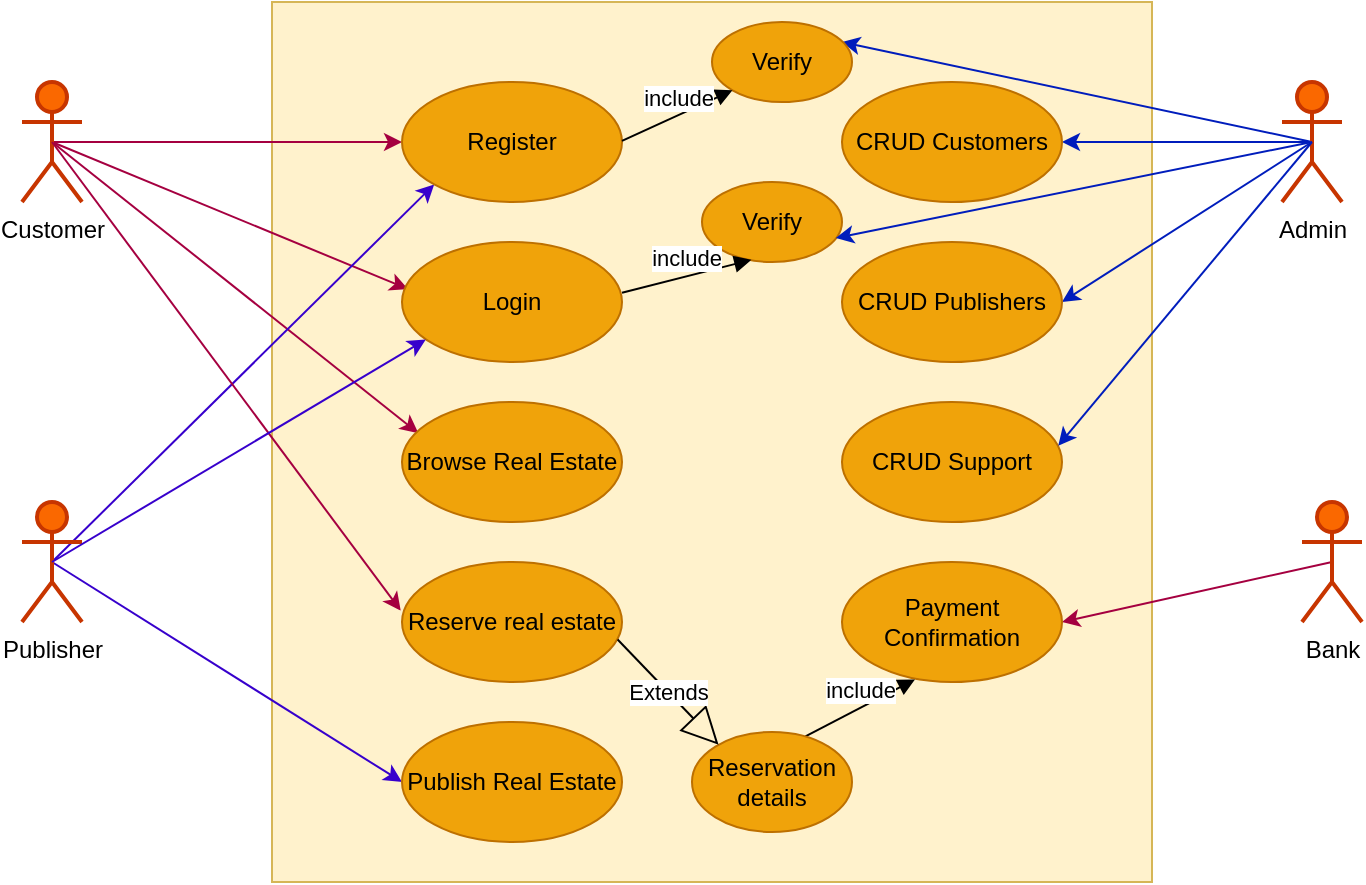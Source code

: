 <mxfile version="22.1.5" type="device">
  <diagram name="Page-1" id="CuMHIPi1MjXeHcNmC0Ew">
    <mxGraphModel dx="41" dy="23" grid="1" gridSize="10" guides="1" tooltips="1" connect="1" arrows="1" fold="1" page="1" pageScale="1" pageWidth="850" pageHeight="1100" math="0" shadow="0">
      <root>
        <mxCell id="0" />
        <mxCell id="1" parent="0" />
        <mxCell id="0qo-h8hwZp4ynwKGATzf-1" value="" style="whiteSpace=wrap;html=1;aspect=fixed;movable=0;resizable=0;rotatable=0;deletable=0;editable=0;locked=1;connectable=0;fillColor=#fff2cc;strokeColor=#d6b656;" vertex="1" parent="1">
          <mxGeometry x="205" y="60" width="440" height="440" as="geometry" />
        </mxCell>
        <mxCell id="0qo-h8hwZp4ynwKGATzf-18" style="edgeStyle=orthogonalEdgeStyle;rounded=0;orthogonalLoop=1;jettySize=auto;html=1;exitX=0.5;exitY=0.5;exitDx=0;exitDy=0;exitPerimeter=0;entryX=0;entryY=0.5;entryDx=0;entryDy=0;fillColor=#d80073;strokeColor=#A50040;" edge="1" parent="1" source="0qo-h8hwZp4ynwKGATzf-2" target="0qo-h8hwZp4ynwKGATzf-12">
          <mxGeometry relative="1" as="geometry" />
        </mxCell>
        <mxCell id="0qo-h8hwZp4ynwKGATzf-21" style="rounded=0;orthogonalLoop=1;jettySize=auto;html=1;exitX=0.5;exitY=0.5;exitDx=0;exitDy=0;exitPerimeter=0;entryX=0.027;entryY=0.392;entryDx=0;entryDy=0;entryPerimeter=0;fillColor=#d80073;strokeColor=#A50040;" edge="1" parent="1" source="0qo-h8hwZp4ynwKGATzf-2" target="0qo-h8hwZp4ynwKGATzf-11">
          <mxGeometry relative="1" as="geometry">
            <mxPoint x="160" y="190" as="targetPoint" />
          </mxGeometry>
        </mxCell>
        <mxCell id="0qo-h8hwZp4ynwKGATzf-22" style="rounded=0;orthogonalLoop=1;jettySize=auto;html=1;exitX=0.5;exitY=0.5;exitDx=0;exitDy=0;exitPerimeter=0;entryX=0.074;entryY=0.259;entryDx=0;entryDy=0;entryPerimeter=0;fillColor=#d80073;strokeColor=#A50040;" edge="1" parent="1" source="0qo-h8hwZp4ynwKGATzf-2" target="0qo-h8hwZp4ynwKGATzf-9">
          <mxGeometry relative="1" as="geometry">
            <mxPoint x="150" y="190" as="targetPoint" />
          </mxGeometry>
        </mxCell>
        <mxCell id="0qo-h8hwZp4ynwKGATzf-2" value="Customer" style="shape=umlActor;verticalLabelPosition=bottom;verticalAlign=top;html=1;outlineConnect=0;fillColor=#fa6800;strokeColor=#C73500;strokeWidth=2;fontColor=#000000;" vertex="1" parent="1">
          <mxGeometry x="80" y="100" width="30" height="60" as="geometry" />
        </mxCell>
        <mxCell id="0qo-h8hwZp4ynwKGATzf-26" style="edgeStyle=none;shape=connector;rounded=0;orthogonalLoop=1;jettySize=auto;html=1;exitX=0.5;exitY=0.5;exitDx=0;exitDy=0;exitPerimeter=0;entryX=0;entryY=1;entryDx=0;entryDy=0;labelBackgroundColor=default;strokeColor=#3700CC;align=center;verticalAlign=middle;fontFamily=Helvetica;fontSize=11;fontColor=default;endArrow=classic;fillColor=#6a00ff;" edge="1" parent="1" source="0qo-h8hwZp4ynwKGATzf-4" target="0qo-h8hwZp4ynwKGATzf-12">
          <mxGeometry relative="1" as="geometry" />
        </mxCell>
        <mxCell id="0qo-h8hwZp4ynwKGATzf-28" style="edgeStyle=none;shape=connector;rounded=0;orthogonalLoop=1;jettySize=auto;html=1;exitX=0.5;exitY=0.5;exitDx=0;exitDy=0;exitPerimeter=0;entryX=0;entryY=0.5;entryDx=0;entryDy=0;labelBackgroundColor=default;strokeColor=#3700CC;align=center;verticalAlign=middle;fontFamily=Helvetica;fontSize=11;fontColor=default;endArrow=classic;fillColor=#6a00ff;" edge="1" parent="1" source="0qo-h8hwZp4ynwKGATzf-4" target="0qo-h8hwZp4ynwKGATzf-13">
          <mxGeometry relative="1" as="geometry" />
        </mxCell>
        <mxCell id="0qo-h8hwZp4ynwKGATzf-4" value="Publisher" style="shape=umlActor;verticalLabelPosition=bottom;verticalAlign=top;html=1;outlineConnect=0;fillColor=#fa6800;fontColor=#000000;strokeColor=#C73500;strokeWidth=2;" vertex="1" parent="1">
          <mxGeometry x="80" y="310" width="30" height="60" as="geometry" />
        </mxCell>
        <mxCell id="0qo-h8hwZp4ynwKGATzf-34" style="edgeStyle=none;shape=connector;rounded=0;orthogonalLoop=1;jettySize=auto;html=1;exitX=0.5;exitY=0.5;exitDx=0;exitDy=0;exitPerimeter=0;entryX=1;entryY=0.5;entryDx=0;entryDy=0;labelBackgroundColor=default;strokeColor=#001DBC;align=center;verticalAlign=middle;fontFamily=Helvetica;fontSize=11;fontColor=default;endArrow=classic;fillColor=#0050ef;" edge="1" parent="1" source="0qo-h8hwZp4ynwKGATzf-7" target="0qo-h8hwZp4ynwKGATzf-14">
          <mxGeometry relative="1" as="geometry" />
        </mxCell>
        <mxCell id="0qo-h8hwZp4ynwKGATzf-35" style="edgeStyle=none;shape=connector;rounded=0;orthogonalLoop=1;jettySize=auto;html=1;exitX=0.5;exitY=0.5;exitDx=0;exitDy=0;exitPerimeter=0;entryX=1;entryY=0.5;entryDx=0;entryDy=0;labelBackgroundColor=default;strokeColor=#001DBC;align=center;verticalAlign=middle;fontFamily=Helvetica;fontSize=11;fontColor=default;endArrow=classic;fillColor=#0050ef;" edge="1" parent="1" source="0qo-h8hwZp4ynwKGATzf-7" target="0qo-h8hwZp4ynwKGATzf-15">
          <mxGeometry relative="1" as="geometry" />
        </mxCell>
        <mxCell id="0qo-h8hwZp4ynwKGATzf-37" style="edgeStyle=none;shape=connector;rounded=0;orthogonalLoop=1;jettySize=auto;html=1;exitX=0.5;exitY=0.5;exitDx=0;exitDy=0;exitPerimeter=0;labelBackgroundColor=default;strokeColor=#001DBC;align=center;verticalAlign=middle;fontFamily=Helvetica;fontSize=11;fontColor=default;endArrow=classic;fillColor=#0050ef;" edge="1" parent="1" source="0qo-h8hwZp4ynwKGATzf-7">
          <mxGeometry relative="1" as="geometry">
            <mxPoint x="490" y="80" as="targetPoint" />
          </mxGeometry>
        </mxCell>
        <mxCell id="0qo-h8hwZp4ynwKGATzf-7" value="Admin" style="shape=umlActor;verticalLabelPosition=bottom;verticalAlign=top;html=1;outlineConnect=0;strokeWidth=2;fillColor=#fa6800;fontColor=#000000;strokeColor=#C73500;" vertex="1" parent="1">
          <mxGeometry x="710" y="100" width="30" height="60" as="geometry" />
        </mxCell>
        <mxCell id="0qo-h8hwZp4ynwKGATzf-39" style="edgeStyle=none;shape=connector;rounded=0;orthogonalLoop=1;jettySize=auto;html=1;exitX=0.5;exitY=0.5;exitDx=0;exitDy=0;exitPerimeter=0;entryX=1;entryY=0.5;entryDx=0;entryDy=0;labelBackgroundColor=default;strokeColor=#A50040;align=center;verticalAlign=middle;fontFamily=Helvetica;fontSize=11;fontColor=default;endArrow=classic;fillColor=#d80073;" edge="1" parent="1" source="0qo-h8hwZp4ynwKGATzf-8" target="0qo-h8hwZp4ynwKGATzf-17">
          <mxGeometry relative="1" as="geometry" />
        </mxCell>
        <mxCell id="0qo-h8hwZp4ynwKGATzf-8" value="Bank" style="shape=umlActor;verticalLabelPosition=bottom;verticalAlign=top;html=1;outlineConnect=0;strokeWidth=2;fillColor=#fa6800;fontColor=#000000;strokeColor=#C73500;" vertex="1" parent="1">
          <mxGeometry x="720" y="310" width="30" height="60" as="geometry" />
        </mxCell>
        <mxCell id="0qo-h8hwZp4ynwKGATzf-9" value="Browse Real Estate" style="ellipse;whiteSpace=wrap;html=1;fillColor=#f0a30a;fontColor=#000000;strokeColor=#BD7000;" vertex="1" parent="1">
          <mxGeometry x="270" y="260" width="110" height="60" as="geometry" />
        </mxCell>
        <mxCell id="0qo-h8hwZp4ynwKGATzf-10" value="Reserve real estate" style="ellipse;whiteSpace=wrap;html=1;fillColor=#f0a30a;fontColor=#000000;strokeColor=#BD7000;" vertex="1" parent="1">
          <mxGeometry x="270" y="340" width="110" height="60" as="geometry" />
        </mxCell>
        <mxCell id="0qo-h8hwZp4ynwKGATzf-11" value="Login" style="ellipse;whiteSpace=wrap;html=1;fillColor=#f0a30a;fontColor=#000000;strokeColor=#BD7000;" vertex="1" parent="1">
          <mxGeometry x="270" y="180" width="110" height="60" as="geometry" />
        </mxCell>
        <mxCell id="0qo-h8hwZp4ynwKGATzf-12" value="Register" style="ellipse;whiteSpace=wrap;html=1;fillColor=#f0a30a;fontColor=#000000;strokeColor=#BD7000;" vertex="1" parent="1">
          <mxGeometry x="270" y="100" width="110" height="60" as="geometry" />
        </mxCell>
        <mxCell id="0qo-h8hwZp4ynwKGATzf-13" value="Publish Real Estate" style="ellipse;whiteSpace=wrap;html=1;fillColor=#f0a30a;fontColor=#000000;strokeColor=#BD7000;" vertex="1" parent="1">
          <mxGeometry x="270" y="420" width="110" height="60" as="geometry" />
        </mxCell>
        <mxCell id="0qo-h8hwZp4ynwKGATzf-14" value="CRUD Customers" style="ellipse;whiteSpace=wrap;html=1;fillColor=#f0a30a;fontColor=#000000;strokeColor=#BD7000;" vertex="1" parent="1">
          <mxGeometry x="490" y="100" width="110" height="60" as="geometry" />
        </mxCell>
        <mxCell id="0qo-h8hwZp4ynwKGATzf-15" value="CRUD Publishers" style="ellipse;whiteSpace=wrap;html=1;fillColor=#f0a30a;fontColor=#000000;strokeColor=#BD7000;" vertex="1" parent="1">
          <mxGeometry x="490" y="180" width="110" height="60" as="geometry" />
        </mxCell>
        <mxCell id="0qo-h8hwZp4ynwKGATzf-16" value="CRUD Support" style="ellipse;whiteSpace=wrap;html=1;fillColor=#f0a30a;fontColor=#000000;strokeColor=#BD7000;" vertex="1" parent="1">
          <mxGeometry x="490" y="260" width="110" height="60" as="geometry" />
        </mxCell>
        <mxCell id="0qo-h8hwZp4ynwKGATzf-17" value="Payment Confirmation" style="ellipse;whiteSpace=wrap;html=1;fillColor=#f0a30a;fontColor=#000000;strokeColor=#BD7000;" vertex="1" parent="1">
          <mxGeometry x="490" y="340" width="110" height="60" as="geometry" />
        </mxCell>
        <mxCell id="0qo-h8hwZp4ynwKGATzf-23" style="rounded=0;orthogonalLoop=1;jettySize=auto;html=1;exitX=0.5;exitY=0.5;exitDx=0;exitDy=0;exitPerimeter=0;entryX=-0.006;entryY=0.405;entryDx=0;entryDy=0;entryPerimeter=0;fillColor=#d80073;strokeColor=#A50040;" edge="1" parent="1" source="0qo-h8hwZp4ynwKGATzf-2" target="0qo-h8hwZp4ynwKGATzf-10">
          <mxGeometry relative="1" as="geometry" />
        </mxCell>
        <mxCell id="0qo-h8hwZp4ynwKGATzf-27" style="edgeStyle=none;shape=connector;rounded=0;orthogonalLoop=1;jettySize=auto;html=1;exitX=0.5;exitY=0.5;exitDx=0;exitDy=0;exitPerimeter=0;entryX=0.108;entryY=0.813;entryDx=0;entryDy=0;entryPerimeter=0;labelBackgroundColor=default;strokeColor=#3700CC;align=center;verticalAlign=middle;fontFamily=Helvetica;fontSize=11;fontColor=default;endArrow=classic;fillColor=#6a00ff;" edge="1" parent="1" source="0qo-h8hwZp4ynwKGATzf-4" target="0qo-h8hwZp4ynwKGATzf-11">
          <mxGeometry relative="1" as="geometry" />
        </mxCell>
        <mxCell id="0qo-h8hwZp4ynwKGATzf-30" value="Verify" style="ellipse;whiteSpace=wrap;html=1;fillColor=#f0a30a;fontColor=#000000;strokeColor=#BD7000;" vertex="1" parent="1">
          <mxGeometry x="425" y="70" width="70" height="40" as="geometry" />
        </mxCell>
        <mxCell id="0qo-h8hwZp4ynwKGATzf-31" value="include" style="html=1;verticalAlign=bottom;endArrow=block;curved=0;rounded=0;labelBackgroundColor=default;strokeColor=default;align=center;fontFamily=Helvetica;fontSize=11;fontColor=default;shape=connector;entryX=0;entryY=1;entryDx=0;entryDy=0;" edge="1" parent="1" target="0qo-h8hwZp4ynwKGATzf-30">
          <mxGeometry width="80" relative="1" as="geometry">
            <mxPoint x="380" y="129.41" as="sourcePoint" />
            <mxPoint x="460" y="129.41" as="targetPoint" />
          </mxGeometry>
        </mxCell>
        <mxCell id="0qo-h8hwZp4ynwKGATzf-32" value="Verify" style="ellipse;whiteSpace=wrap;html=1;fillColor=#f0a30a;fontColor=#000000;strokeColor=#BD7000;" vertex="1" parent="1">
          <mxGeometry x="420" y="150" width="70" height="40" as="geometry" />
        </mxCell>
        <mxCell id="0qo-h8hwZp4ynwKGATzf-33" value="include" style="html=1;verticalAlign=bottom;endArrow=block;curved=0;rounded=0;labelBackgroundColor=default;strokeColor=default;align=center;fontFamily=Helvetica;fontSize=11;fontColor=default;shape=connector;entryX=0.352;entryY=0.973;entryDx=0;entryDy=0;entryPerimeter=0;" edge="1" parent="1" target="0qo-h8hwZp4ynwKGATzf-32">
          <mxGeometry width="80" relative="1" as="geometry">
            <mxPoint x="380" y="205.41" as="sourcePoint" />
            <mxPoint x="435" y="180" as="targetPoint" />
          </mxGeometry>
        </mxCell>
        <mxCell id="0qo-h8hwZp4ynwKGATzf-36" style="edgeStyle=none;shape=connector;rounded=0;orthogonalLoop=1;jettySize=auto;html=1;exitX=0.5;exitY=0.5;exitDx=0;exitDy=0;exitPerimeter=0;labelBackgroundColor=default;strokeColor=#001DBC;align=center;verticalAlign=middle;fontFamily=Helvetica;fontSize=11;fontColor=default;endArrow=classic;entryX=0.983;entryY=0.364;entryDx=0;entryDy=0;entryPerimeter=0;fillColor=#0050ef;" edge="1" parent="1" source="0qo-h8hwZp4ynwKGATzf-7" target="0qo-h8hwZp4ynwKGATzf-16">
          <mxGeometry relative="1" as="geometry">
            <mxPoint x="600" y="280" as="targetPoint" />
          </mxGeometry>
        </mxCell>
        <mxCell id="0qo-h8hwZp4ynwKGATzf-38" style="edgeStyle=none;shape=connector;rounded=0;orthogonalLoop=1;jettySize=auto;html=1;exitX=0.5;exitY=0.5;exitDx=0;exitDy=0;exitPerimeter=0;entryX=0.956;entryY=0.7;entryDx=0;entryDy=0;entryPerimeter=0;labelBackgroundColor=default;strokeColor=#001DBC;align=center;verticalAlign=middle;fontFamily=Helvetica;fontSize=11;fontColor=default;endArrow=classic;fillColor=#0050ef;" edge="1" parent="1" source="0qo-h8hwZp4ynwKGATzf-7" target="0qo-h8hwZp4ynwKGATzf-32">
          <mxGeometry relative="1" as="geometry" />
        </mxCell>
        <mxCell id="0qo-h8hwZp4ynwKGATzf-46" value="include" style="html=1;verticalAlign=bottom;endArrow=block;curved=0;rounded=0;labelBackgroundColor=default;strokeColor=default;align=center;fontFamily=Helvetica;fontSize=11;fontColor=default;shape=connector;entryX=0.332;entryY=0.979;entryDx=0;entryDy=0;exitX=0.709;exitY=0.043;exitDx=0;exitDy=0;exitPerimeter=0;entryPerimeter=0;" edge="1" parent="1" source="0qo-h8hwZp4ynwKGATzf-47" target="0qo-h8hwZp4ynwKGATzf-17">
          <mxGeometry width="80" relative="1" as="geometry">
            <mxPoint x="490" y="440" as="sourcePoint" />
            <mxPoint x="445" y="350" as="targetPoint" />
            <Array as="points" />
          </mxGeometry>
        </mxCell>
        <mxCell id="0qo-h8hwZp4ynwKGATzf-47" value="Reservation details" style="ellipse;whiteSpace=wrap;html=1;fillColor=#f0a30a;fontColor=#000000;strokeColor=#BD7000;" vertex="1" parent="1">
          <mxGeometry x="415" y="425" width="80" height="50" as="geometry" />
        </mxCell>
        <mxCell id="0qo-h8hwZp4ynwKGATzf-48" value="Extends" style="endArrow=block;endSize=16;endFill=0;html=1;rounded=0;labelBackgroundColor=default;strokeColor=default;align=center;verticalAlign=middle;fontFamily=Helvetica;fontSize=11;fontColor=default;shape=connector;entryX=0.166;entryY=0.127;entryDx=0;entryDy=0;entryPerimeter=0;exitX=0.98;exitY=0.646;exitDx=0;exitDy=0;exitPerimeter=0;" edge="1" parent="1" source="0qo-h8hwZp4ynwKGATzf-10" target="0qo-h8hwZp4ynwKGATzf-47">
          <mxGeometry width="160" relative="1" as="geometry">
            <mxPoint x="410" y="390" as="sourcePoint" />
            <mxPoint x="570" y="390" as="targetPoint" />
          </mxGeometry>
        </mxCell>
      </root>
    </mxGraphModel>
  </diagram>
</mxfile>
